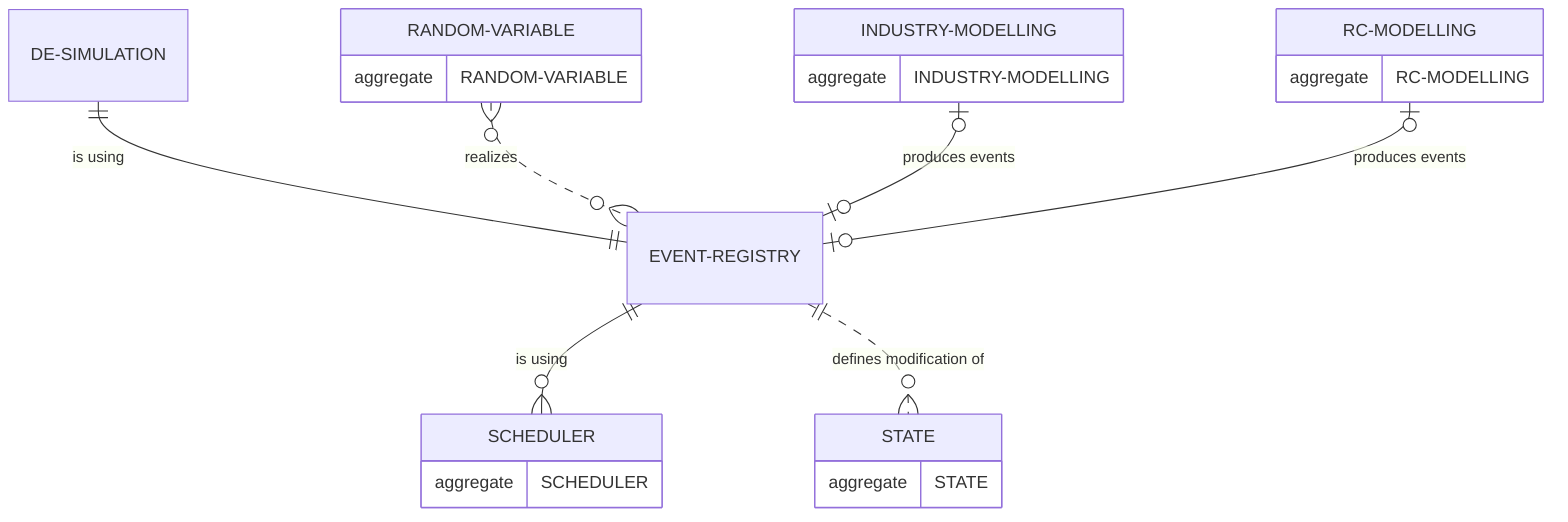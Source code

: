 erDiagram
	RANDOM-VARIABLE{
         aggregate RANDOM-VARIABLE}
  SCHEDULER{
	 aggregate SCHEDULER}
	EVENT-REGISTRY
  STATE{
		aggregate STATE}
  INDUSTRY-MODELLING{
   aggregate INDUSTRY-MODELLING}
  RC-MODELLING{
   aggregate RC-MODELLING}

DE-SIMULATION ||--|| EVENT-REGISTRY : "is using"
RANDOM-VARIABLE o{..o{ EVENT-REGISTRY : "realizes"

EVENT-REGISTRY ||--o{ SCHEDULER : "is using"
INDUSTRY-MODELLING o|--o| EVENT-REGISTRY : "produces events"
RC-MODELLING o|--o| EVENT-REGISTRY : "produces events"
EVENT-REGISTRY ||..o{ STATE : "defines modification of"